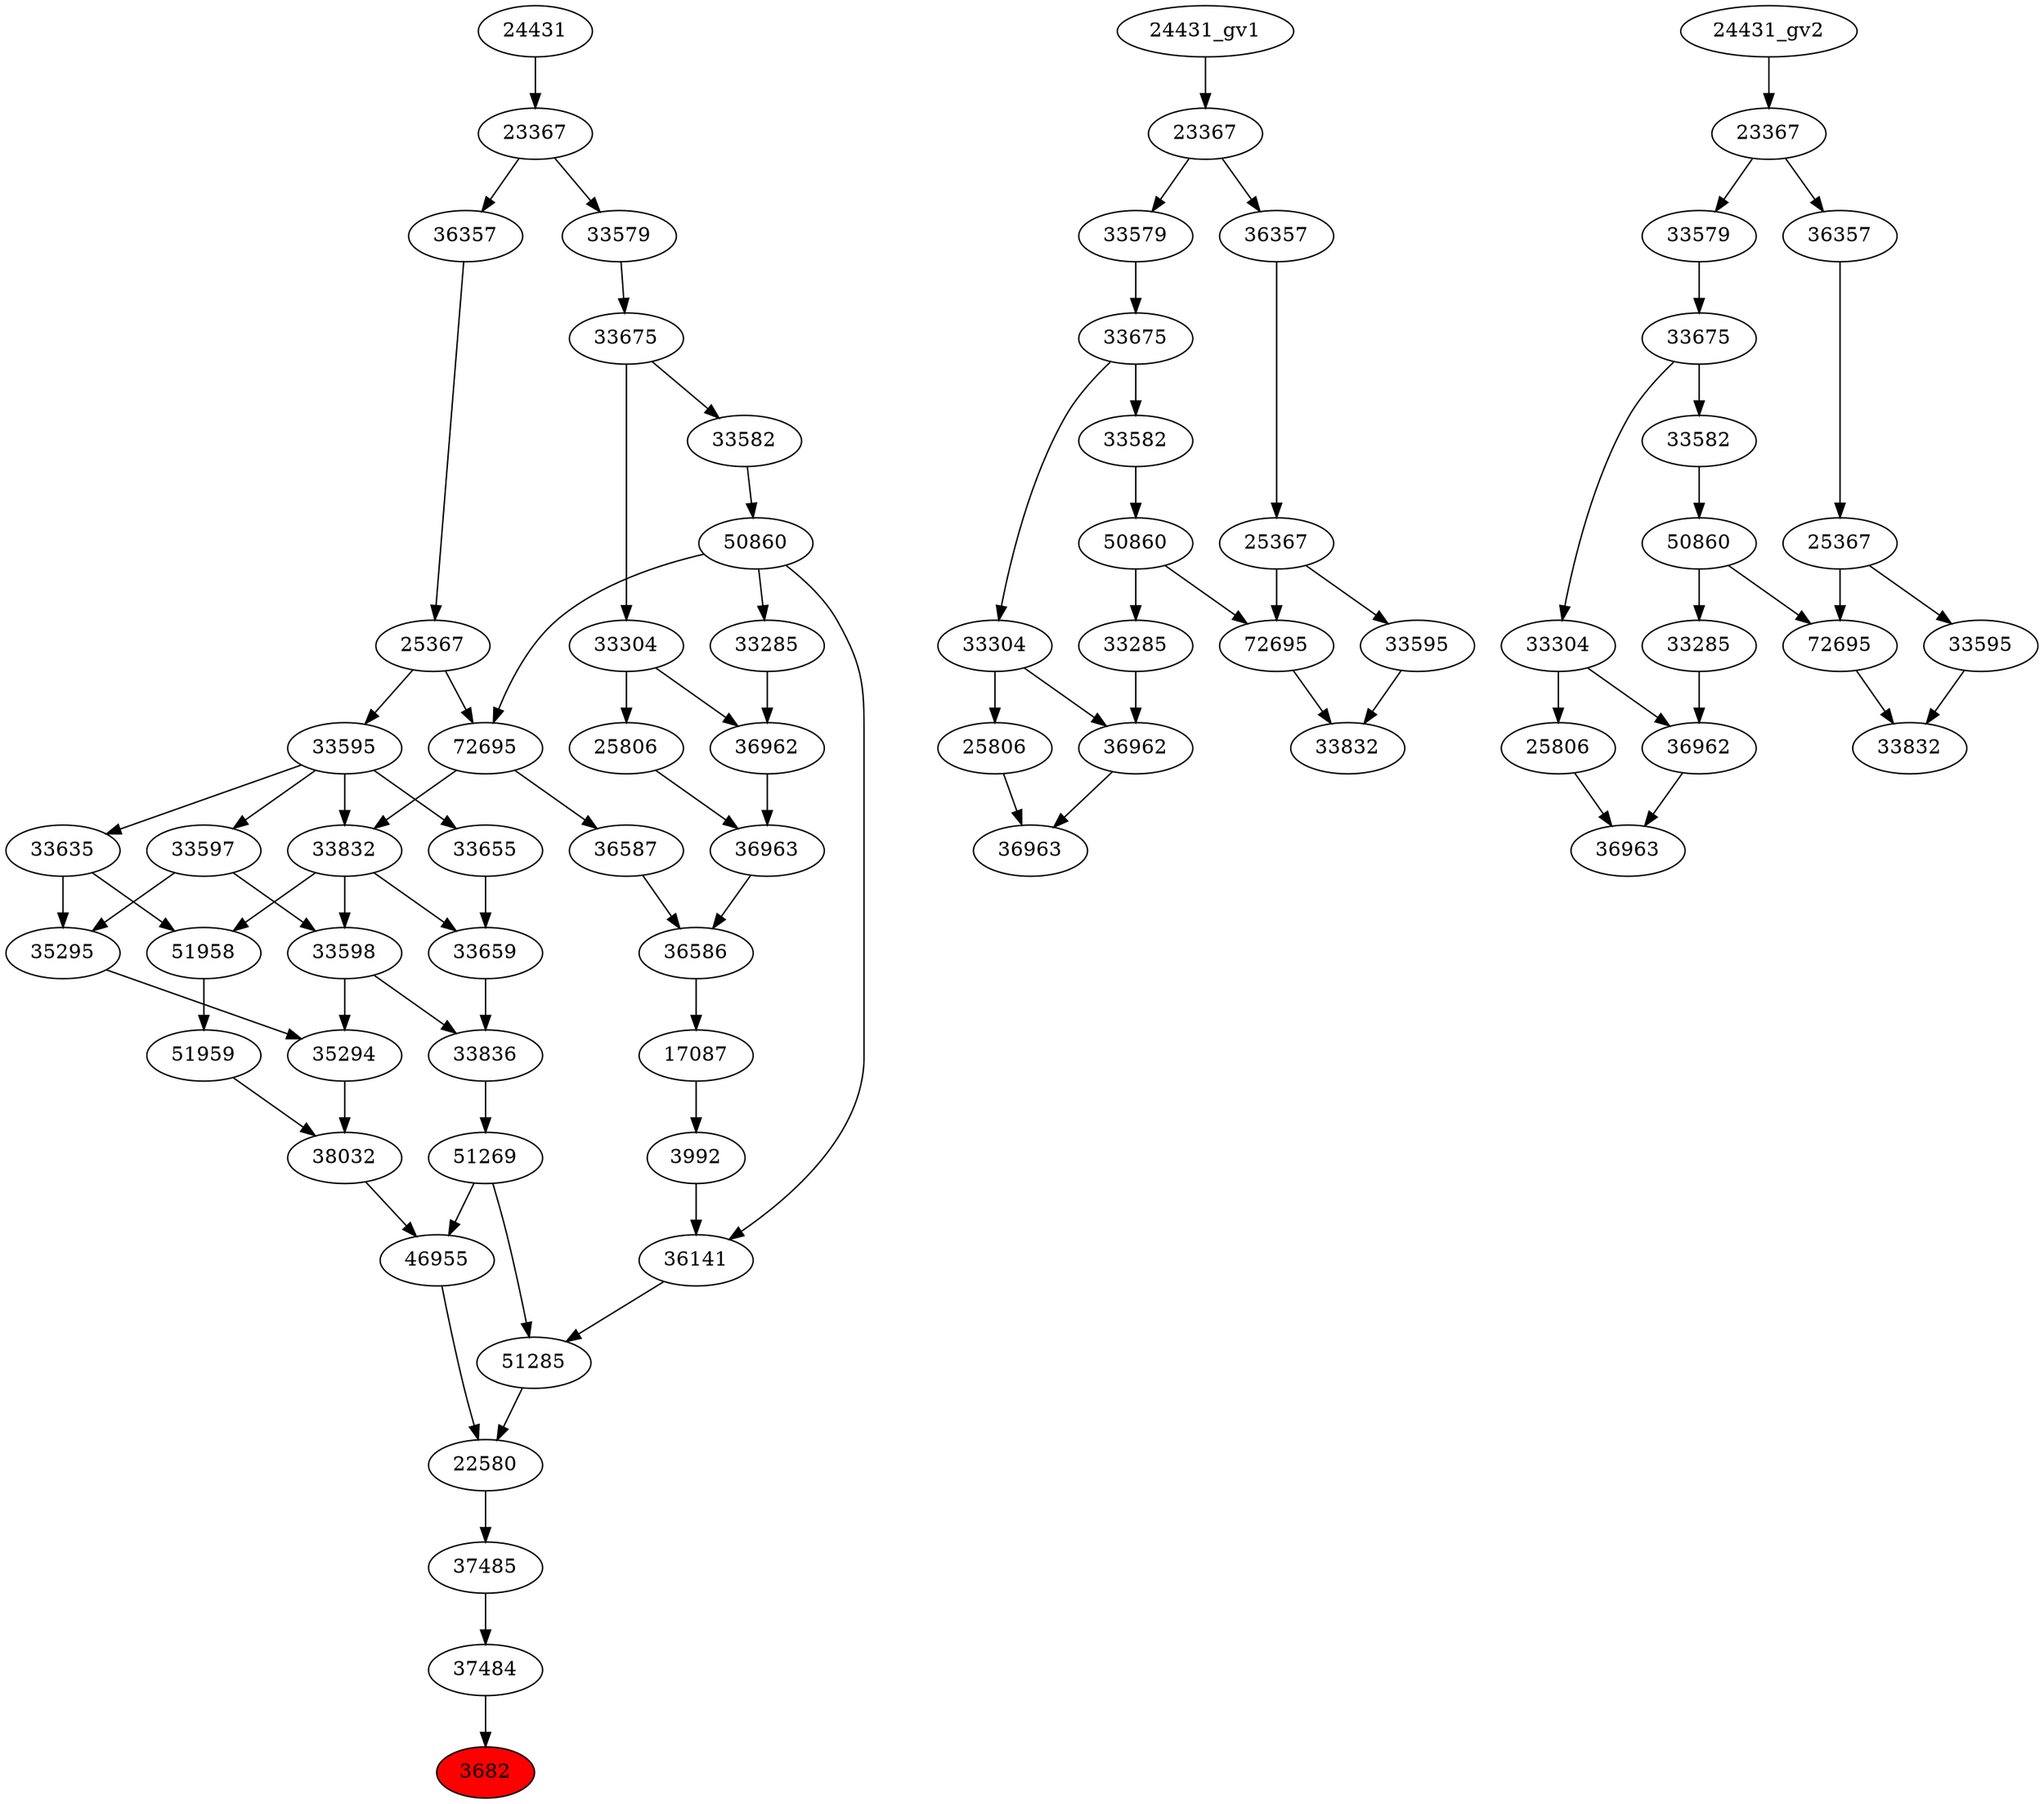 strict digraph root {
	node [label="\N"];
	{
		node [fillcolor="",
			label="\N",
			style=""
		];
		3682		 [fillcolor=red,
			label=3682,
			style=filled];
		37484		 [label=37484];
		37484 -> 3682;
		37485		 [label=37485];
		37485 -> 37484;
		22580		 [label=22580];
		22580 -> 37485;
		46955		 [label=46955];
		46955 -> 22580;
		51285		 [label=51285];
		51285 -> 22580;
		38032		 [label=38032];
		38032 -> 46955;
		51269		 [label=51269];
		51269 -> 46955;
		51269 -> 51285;
		36141		 [label=36141];
		36141 -> 51285;
		35294		 [label=35294];
		35294 -> 38032;
		51959		 [label=51959];
		51959 -> 38032;
		33836		 [label=33836];
		33836 -> 51269;
		50860		 [label=50860];
		50860 -> 36141;
		72695		 [label=72695];
		50860 -> 72695;
		33285		 [label=33285];
		50860 -> 33285;
		3992		 [label=3992];
		3992 -> 36141;
		33598		 [label=33598];
		33598 -> 35294;
		33598 -> 33836;
		35295		 [label=35295];
		35295 -> 35294;
		51958		 [label=51958];
		51958 -> 51959;
		33659		 [label=33659];
		33659 -> 33836;
		33582		 [label=33582];
		33582 -> 50860;
		17087		 [label=17087];
		17087 -> 3992;
		33597		 [label=33597];
		33597 -> 33598;
		33597 -> 35295;
		33832		 [label=33832];
		33832 -> 33598;
		33832 -> 51958;
		33832 -> 33659;
		33635		 [label=33635];
		33635 -> 35295;
		33635 -> 51958;
		33655		 [label=33655];
		33655 -> 33659;
		33675		 [label=33675];
		33675 -> 33582;
		33304		 [label=33304];
		33675 -> 33304;
		36586		 [label=36586];
		36586 -> 17087;
		33595		 [label=33595];
		33595 -> 33597;
		33595 -> 33832;
		33595 -> 33635;
		33595 -> 33655;
		72695 -> 33832;
		36587		 [label=36587];
		72695 -> 36587;
		33579		 [label=33579];
		33579 -> 33675;
		36587 -> 36586;
		36963		 [label=36963];
		36963 -> 36586;
		25367		 [label=25367];
		25367 -> 33595;
		25367 -> 72695;
		23367		 [label=23367];
		23367 -> 33579;
		36357		 [label=36357];
		23367 -> 36357;
		36962		 [label=36962];
		36962 -> 36963;
		25806		 [label=25806];
		25806 -> 36963;
		36357 -> 25367;
		24431		 [label=24431];
		24431 -> 23367;
		33285 -> 36962;
		33304 -> 36962;
		33304 -> 25806;
	}
	{
		node [label="\N"];
		"50860_gv1"		 [label=50860];
		"72695_gv1"		 [label=72695];
		"50860_gv1" -> "72695_gv1";
		"33285_gv1"		 [label=33285];
		"50860_gv1" -> "33285_gv1";
		"33582_gv1"		 [label=33582];
		"33582_gv1" -> "50860_gv1";
		"33675_gv1"		 [label=33675];
		"33675_gv1" -> "33582_gv1";
		"33304_gv1"		 [label=33304];
		"33675_gv1" -> "33304_gv1";
		"33832_gv1"		 [label=33832];
		"72695_gv1" -> "33832_gv1";
		"33595_gv1"		 [label=33595];
		"33595_gv1" -> "33832_gv1";
		"33579_gv1"		 [label=33579];
		"33579_gv1" -> "33675_gv1";
		"25367_gv1"		 [label=25367];
		"25367_gv1" -> "72695_gv1";
		"25367_gv1" -> "33595_gv1";
		"23367_gv1"		 [label=23367];
		"23367_gv1" -> "33579_gv1";
		"36357_gv1"		 [label=36357];
		"23367_gv1" -> "36357_gv1";
		"36963_gv1"		 [label=36963];
		"36962_gv1"		 [label=36962];
		"36962_gv1" -> "36963_gv1";
		"25806_gv1"		 [label=25806];
		"25806_gv1" -> "36963_gv1";
		"36357_gv1" -> "25367_gv1";
		"24431_gv1" -> "23367_gv1";
		"33285_gv1" -> "36962_gv1";
		"33304_gv1" -> "36962_gv1";
		"33304_gv1" -> "25806_gv1";
	}
	{
		node [label="\N"];
		"50860_gv2"		 [label=50860];
		"72695_gv2"		 [label=72695];
		"50860_gv2" -> "72695_gv2";
		"33285_gv2"		 [label=33285];
		"50860_gv2" -> "33285_gv2";
		"33582_gv2"		 [label=33582];
		"33582_gv2" -> "50860_gv2";
		"33675_gv2"		 [label=33675];
		"33675_gv2" -> "33582_gv2";
		"33304_gv2"		 [label=33304];
		"33675_gv2" -> "33304_gv2";
		"33832_gv2"		 [label=33832];
		"72695_gv2" -> "33832_gv2";
		"33595_gv2"		 [label=33595];
		"33595_gv2" -> "33832_gv2";
		"33579_gv2"		 [label=33579];
		"33579_gv2" -> "33675_gv2";
		"25367_gv2"		 [label=25367];
		"25367_gv2" -> "72695_gv2";
		"25367_gv2" -> "33595_gv2";
		"23367_gv2"		 [label=23367];
		"23367_gv2" -> "33579_gv2";
		"36357_gv2"		 [label=36357];
		"23367_gv2" -> "36357_gv2";
		"36963_gv2"		 [label=36963];
		"36962_gv2"		 [label=36962];
		"36962_gv2" -> "36963_gv2";
		"25806_gv2"		 [label=25806];
		"25806_gv2" -> "36963_gv2";
		"36357_gv2" -> "25367_gv2";
		"24431_gv2" -> "23367_gv2";
		"33285_gv2" -> "36962_gv2";
		"33304_gv2" -> "36962_gv2";
		"33304_gv2" -> "25806_gv2";
	}
}
